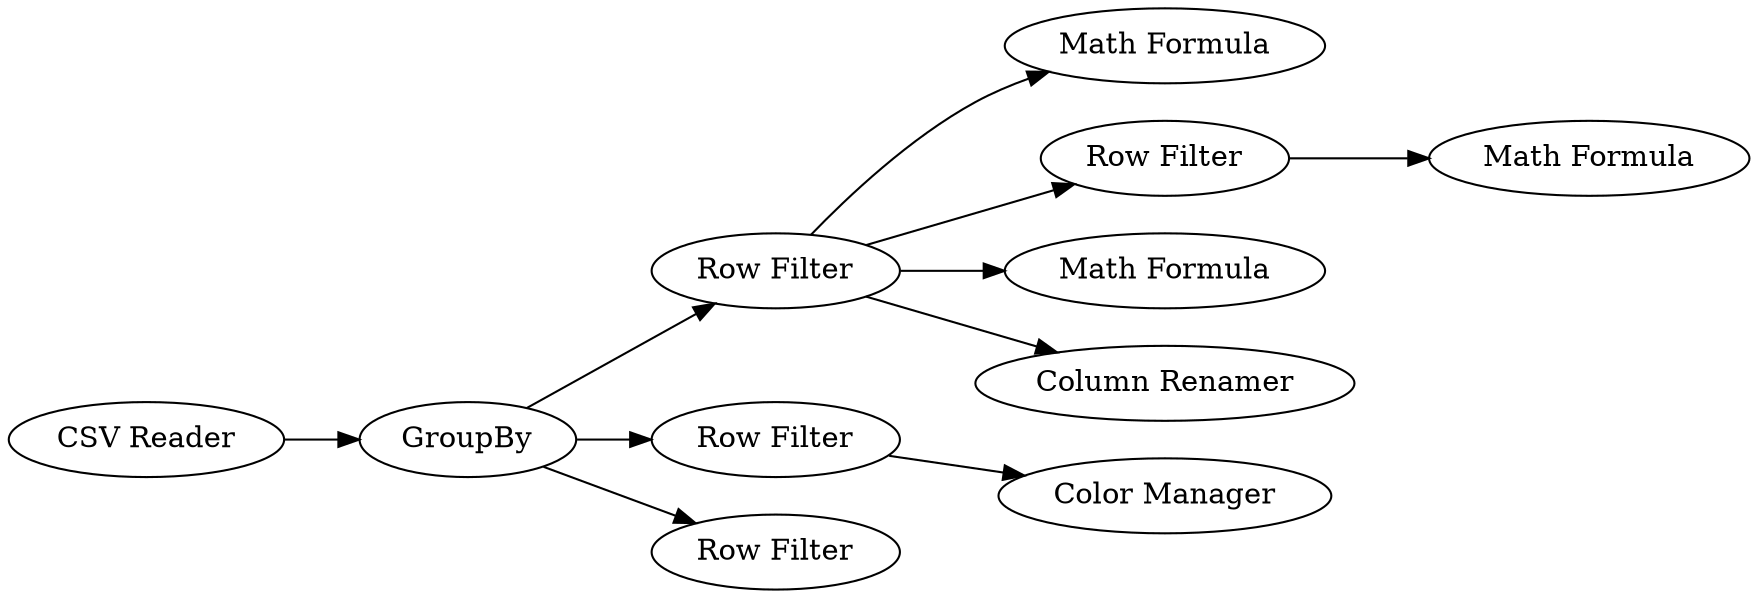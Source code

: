 digraph {
	1 -> 4
	4 -> 2
	4 -> 5
	4 -> 3
	2 -> 10
	2 -> 6
	6 -> 9
	2 -> 8
	5 -> 7
	2 -> 11
	5 [label="Row Filter"]
	1 [label="CSV Reader"]
	7 [label="Color Manager"]
	9 [label="Math Formula"]
	11 [label="Column Renamer"]
	4 [label=GroupBy]
	6 [label="Row Filter"]
	8 [label="Math Formula"]
	3 [label="Row Filter"]
	2 [label="Row Filter"]
	10 [label="Math Formula"]
	rankdir=LR
}
